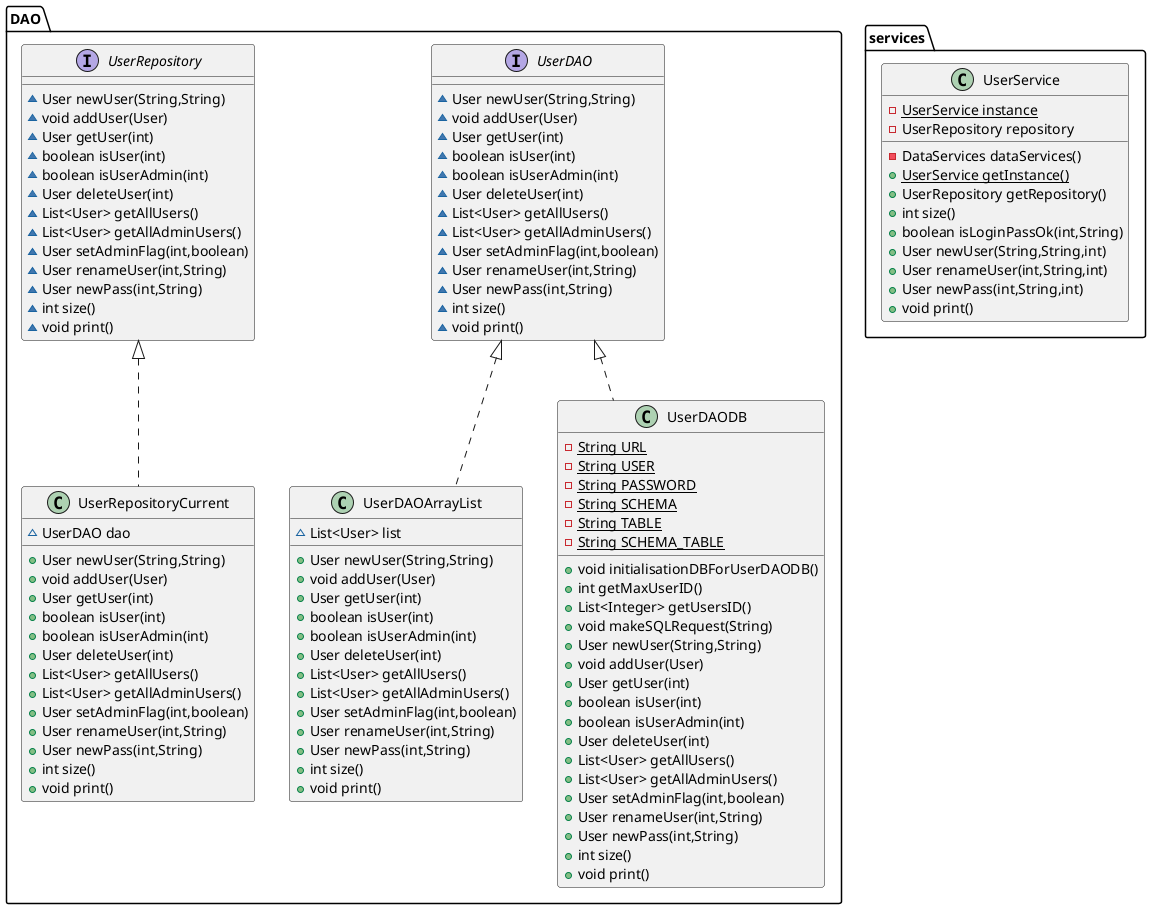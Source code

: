 @startuml
class DAO.UserRepositoryCurrent {
~ UserDAO dao
+ User newUser(String,String)
+ void addUser(User)
+ User getUser(int)
+ boolean isUser(int)
+ boolean isUserAdmin(int)
+ User deleteUser(int)
+ List<User> getAllUsers()
+ List<User> getAllAdminUsers()
+ User setAdminFlag(int,boolean)
+ User renameUser(int,String)
+ User newPass(int,String)
+ int size()
+ void print()
}
class services.UserService {
- {static} UserService instance
- UserRepository repository
- DataServices dataServices()
+ {static} UserService getInstance()
+ UserRepository getRepository()
+ int size()
+ boolean isLoginPassOk(int,String)
+ User newUser(String,String,int)
+ User renameUser(int,String,int)
+ User newPass(int,String,int)
+ void print()
}
interface DAO.UserDAO {
~ User newUser(String,String)
~ void addUser(User)
~ User getUser(int)
~ boolean isUser(int)
~ boolean isUserAdmin(int)
~ User deleteUser(int)
~ List<User> getAllUsers()
~ List<User> getAllAdminUsers()
~ User setAdminFlag(int,boolean)
~ User renameUser(int,String)
~ User newPass(int,String)
~ int size()
~ void print()
}
interface DAO.UserRepository {
~ User newUser(String,String)
~ void addUser(User)
~ User getUser(int)
~ boolean isUser(int)
~ boolean isUserAdmin(int)
~ User deleteUser(int)
~ List<User> getAllUsers()
~ List<User> getAllAdminUsers()
~ User setAdminFlag(int,boolean)
~ User renameUser(int,String)
~ User newPass(int,String)
~ int size()
~ void print()
}
class DAO.UserDAOArrayList {
~ List<User> list
+ User newUser(String,String)
+ void addUser(User)
+ User getUser(int)
+ boolean isUser(int)
+ boolean isUserAdmin(int)
+ User deleteUser(int)
+ List<User> getAllUsers()
+ List<User> getAllAdminUsers()
+ User setAdminFlag(int,boolean)
+ User renameUser(int,String)
+ User newPass(int,String)
+ int size()
+ void print()
}
class DAO.UserDAODB {
- {static} String URL
- {static} String USER
- {static} String PASSWORD
- {static} String SCHEMA
- {static} String TABLE
- {static} String SCHEMA_TABLE
+ void initialisationDBForUserDAODB()
+ int getMaxUserID()
+ List<Integer> getUsersID()
+ void makeSQLRequest(String)
+ User newUser(String,String)
+ void addUser(User)
+ User getUser(int)
+ boolean isUser(int)
+ boolean isUserAdmin(int)
+ User deleteUser(int)
+ List<User> getAllUsers()
+ List<User> getAllAdminUsers()
+ User setAdminFlag(int,boolean)
+ User renameUser(int,String)
+ User newPass(int,String)
+ int size()
+ void print()
}


DAO.UserRepository <|.. DAO.UserRepositoryCurrent
DAO.UserDAO <|.. DAO.UserDAOArrayList
DAO.UserDAO <|.. DAO.UserDAODB
@enduml